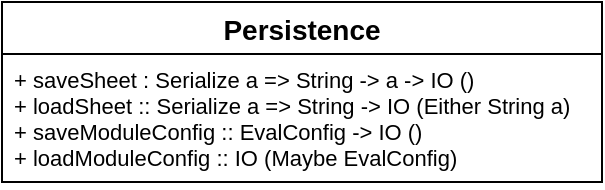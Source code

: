 <mxfile version="14.6.11" type="device"><diagram id="yoEod7LFRtInoiz3zR5g" name="Page-1"><mxGraphModel dx="1422" dy="775" grid="1" gridSize="10" guides="1" tooltips="1" connect="1" arrows="1" fold="1" page="1" pageScale="1" pageWidth="850" pageHeight="1100" math="0" shadow="0"><root><mxCell id="0"/><mxCell id="1" parent="0"/><mxCell id="VWNUg858xBco28vsWwTq-1" value="Persistence" style="swimlane;fontStyle=1;childLayout=stackLayout;horizontal=1;startSize=26;fillColor=none;horizontalStack=0;resizeParent=1;resizeParentMax=0;resizeLast=0;collapsible=1;marginBottom=0;rounded=0;fontSize=14;strokeColor=#000000;strokeWidth=1;" vertex="1" parent="1"><mxGeometry x="125" y="90" width="300" height="90" as="geometry"/></mxCell><mxCell id="VWNUg858xBco28vsWwTq-2" value="+ saveSheet : Serialize a =&gt; String -&gt; a -&gt; IO ()&#xA; + loadSheet :: Serialize a =&gt; String -&gt; IO (Either String a)&#xA;+ saveModuleConfig :: EvalConfig -&gt; IO ()&#xA;+ loadModuleConfig :: IO (Maybe EvalConfig)" style="text;strokeColor=none;fillColor=none;align=left;verticalAlign=top;spacingLeft=4;spacingRight=4;overflow=hidden;rotatable=0;points=[[0,0.5],[1,0.5]];portConstraint=eastwest;fontSize=11;" vertex="1" parent="VWNUg858xBco28vsWwTq-1"><mxGeometry y="26" width="300" height="64" as="geometry"/></mxCell></root></mxGraphModel></diagram></mxfile>